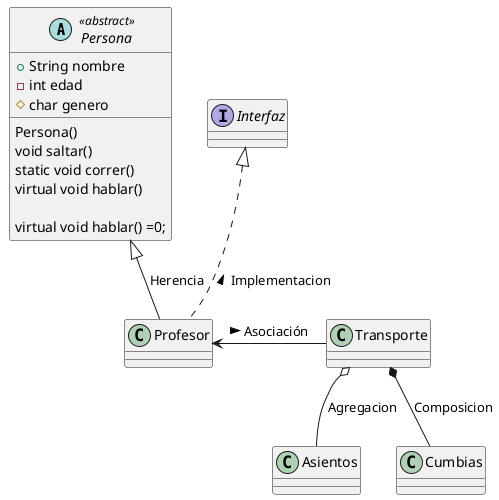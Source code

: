@startuml
  'Clases
  abstract Class Persona <<abstract>>{
    +String nombre
    -int edad
    #char genero

    Persona()
    void saltar()
    static void correr()
    virtual void hablar()

    'virtual puro en c++'
    virtual void hablar() =0;
  }
  Class Profesor

  interface Interfaz
  Class Asientos
  Class Cumbias

  'Relaciones
  Persona <|--Profesor : Herencia
  Interfaz <|..Profesor : < Implementacion
  Profesor <- Transporte :  Asociación >

  Transporte o-- Asientos : Agregacion

  Transporte *-- Cumbias : Composicion
@enduml
